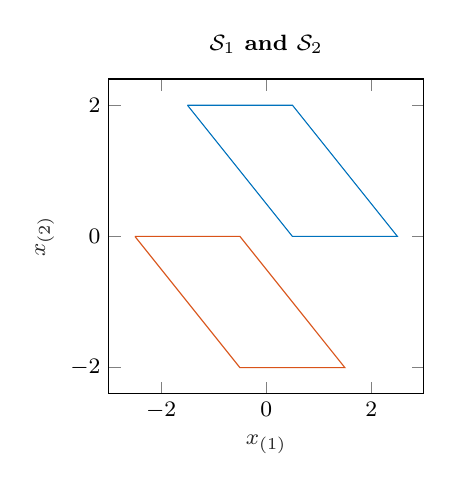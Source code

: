 % This file was created by matlab2tikz.
%
\definecolor{mycolor1}{rgb}{0.0,0.447,0.741}%
\definecolor{mycolor2}{rgb}{0.85,0.325,0.098}%
%
\begin{tikzpicture}
\footnotesize

\begin{axis}[%
width=4cm,
height=4cm,
at={(0in,0in)},
scale only axis,
xmin=-3,
xmax=3,
xlabel style={font=\color{white!15!black}},
xlabel={$x_{(1)}$},
ymin=-2.4,
ymax=2.4,
ylabel style={font=\color{white!15!black}},
ylabel={$x_{(2)}$},
axis background/.style={fill=white},
title style={font=\bfseries},
title={$\mathcal{S}_1$ and $\mathcal{S}_2$}
]
\addplot [color=mycolor1, forget plot]
  table[row sep=crcr]{%
-1.5	2\\
0.5	0\\
2.5	0\\
0.5	2\\
-1.5	2\\
};
\addplot [color=mycolor2, forget plot]
  table[row sep=crcr]{%
-2.5	0\\
-0.5	-2\\
1.5	-2\\
-0.5	0\\
-2.5	0\\
};
\end{axis}
\end{tikzpicture}%